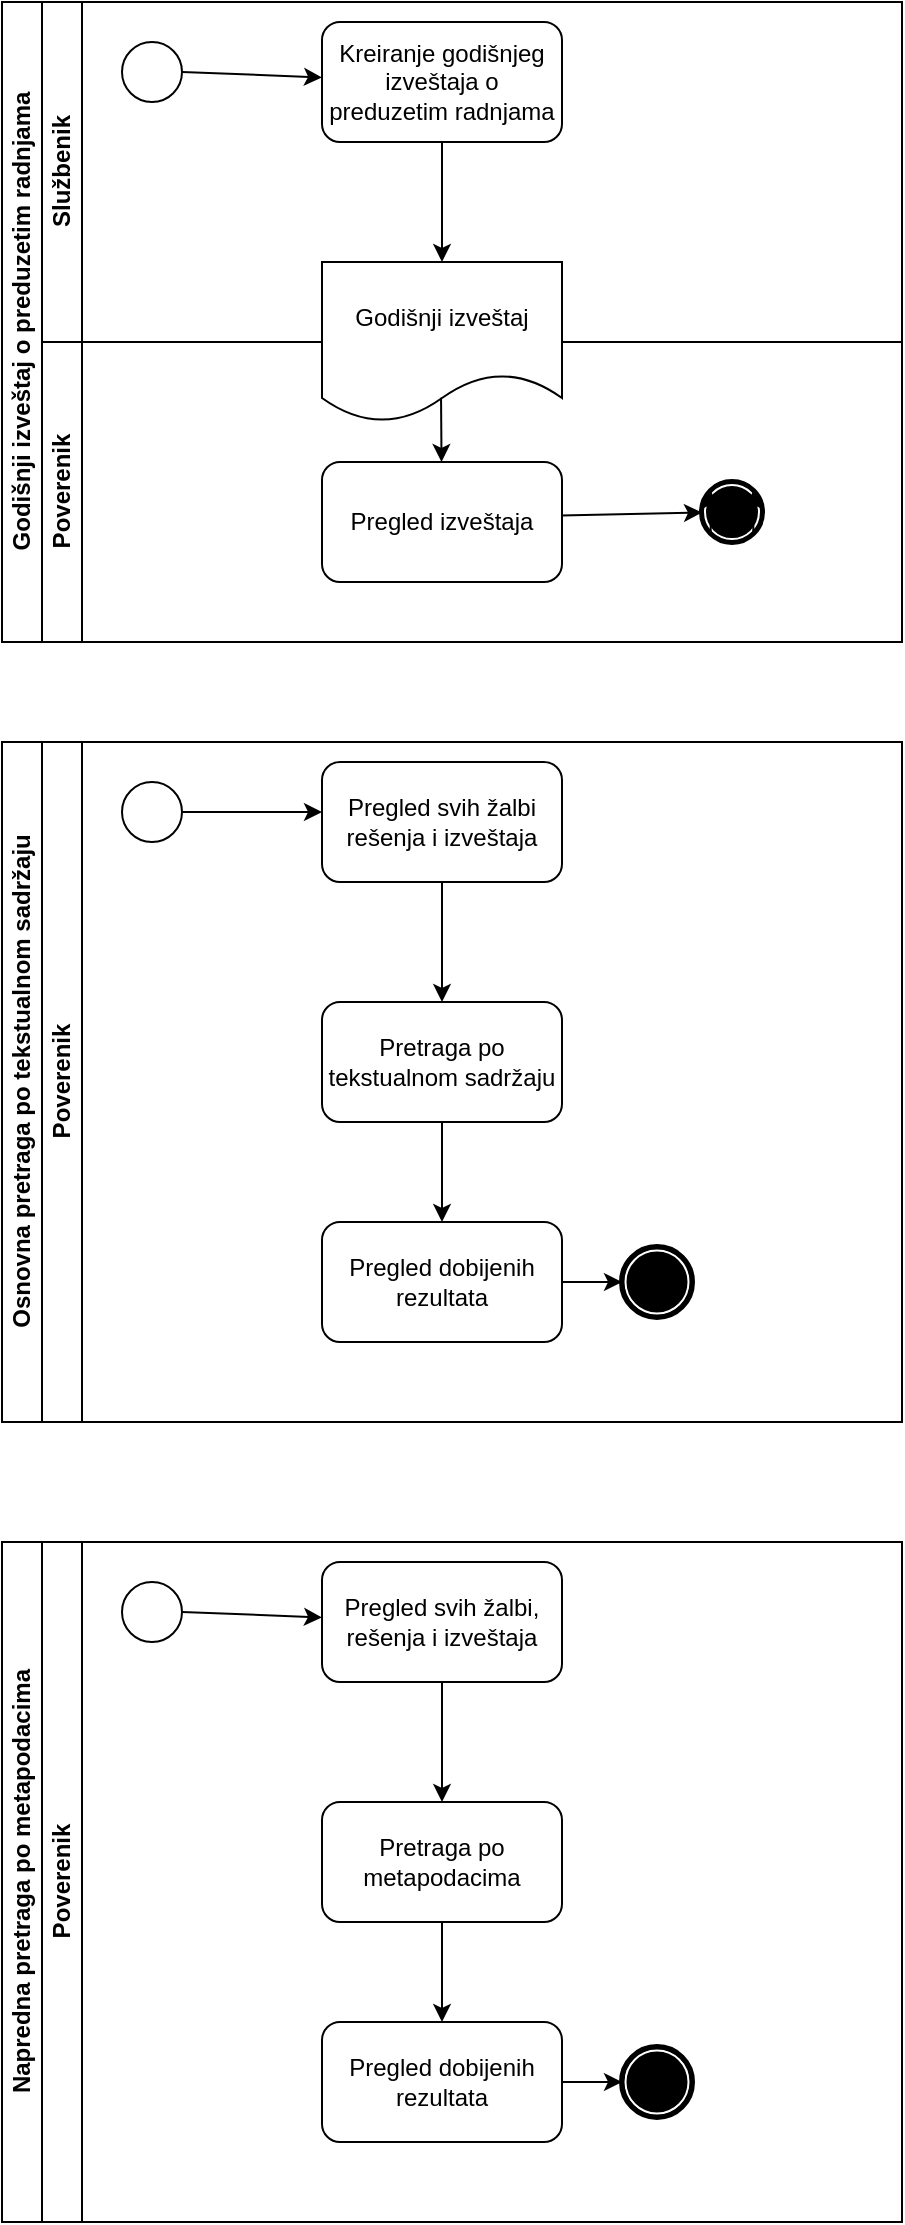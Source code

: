 <mxfile version="14.1.9" type="device"><diagram id="prtHgNgQTEPvFCAcTncT" name="Page-1"><mxGraphModel dx="1422" dy="765" grid="1" gridSize="10" guides="1" tooltips="1" connect="1" arrows="1" fold="1" page="1" pageScale="1" pageWidth="827" pageHeight="1169" math="0" shadow="0"><root><mxCell id="0"/><mxCell id="1" parent="0"/><mxCell id="djbORjWWgfF6yQTESyK5-1" value="Godišnji izveštaj o preduzetim radnjama" style="swimlane;html=1;childLayout=stackLayout;resizeParent=1;resizeParentMax=0;horizontal=0;startSize=20;horizontalStack=0;" vertex="1" parent="1"><mxGeometry x="120" y="80" width="450" height="320" as="geometry"/></mxCell><mxCell id="djbORjWWgfF6yQTESyK5-2" value="Službenik" style="swimlane;html=1;startSize=20;horizontal=0;" vertex="1" parent="djbORjWWgfF6yQTESyK5-1"><mxGeometry x="20" width="430" height="170" as="geometry"/></mxCell><mxCell id="djbORjWWgfF6yQTESyK5-3" value="" style="shape=mxgraph.bpmn.shape;html=1;verticalLabelPosition=bottom;labelBackgroundColor=#ffffff;verticalAlign=top;align=center;perimeter=ellipsePerimeter;outlineConnect=0;outline=standard;symbol=general;" vertex="1" parent="djbORjWWgfF6yQTESyK5-2"><mxGeometry x="40" y="20" width="30" height="30" as="geometry"/></mxCell><mxCell id="djbORjWWgfF6yQTESyK5-4" value="Kreiranje godišnjeg izveštaja o preduzetim radnjama" style="rounded=1;whiteSpace=wrap;html=1;" vertex="1" parent="djbORjWWgfF6yQTESyK5-2"><mxGeometry x="140" y="10" width="120" height="60" as="geometry"/></mxCell><mxCell id="djbORjWWgfF6yQTESyK5-14" value="" style="endArrow=classic;html=1;exitX=1;exitY=0.5;exitDx=0;exitDy=0;" edge="1" parent="djbORjWWgfF6yQTESyK5-2" source="djbORjWWgfF6yQTESyK5-3" target="djbORjWWgfF6yQTESyK5-4"><mxGeometry width="50" height="50" relative="1" as="geometry"><mxPoint x="260" y="230" as="sourcePoint"/><mxPoint x="150" y="125" as="targetPoint"/></mxGeometry></mxCell><mxCell id="djbORjWWgfF6yQTESyK5-5" value="Poverenik" style="swimlane;html=1;startSize=20;horizontal=0;" vertex="1" parent="djbORjWWgfF6yQTESyK5-1"><mxGeometry x="20" y="170" width="430" height="150" as="geometry"/></mxCell><mxCell id="djbORjWWgfF6yQTESyK5-6" value="Godišnji izveštaj" style="shape=document;whiteSpace=wrap;html=1;boundedLbl=1;" vertex="1" parent="djbORjWWgfF6yQTESyK5-5"><mxGeometry x="140" y="-40" width="120" height="80" as="geometry"/></mxCell><mxCell id="djbORjWWgfF6yQTESyK5-7" value="Pregled izveštaja" style="rounded=1;whiteSpace=wrap;html=1;" vertex="1" parent="djbORjWWgfF6yQTESyK5-5"><mxGeometry x="140" y="60" width="120" height="60" as="geometry"/></mxCell><mxCell id="djbORjWWgfF6yQTESyK5-8" value="" style="endArrow=classic;html=1;exitX=0.496;exitY=0.848;exitDx=0;exitDy=0;exitPerimeter=0;" edge="1" parent="djbORjWWgfF6yQTESyK5-5" source="djbORjWWgfF6yQTESyK5-6" target="djbORjWWgfF6yQTESyK5-7"><mxGeometry width="50" height="50" relative="1" as="geometry"><mxPoint x="250" y="70" as="sourcePoint"/><mxPoint x="300" y="20" as="targetPoint"/></mxGeometry></mxCell><mxCell id="djbORjWWgfF6yQTESyK5-9" value="" style="shape=mxgraph.bpmn.shape;html=1;verticalLabelPosition=bottom;labelBackgroundColor=#ffffff;verticalAlign=top;align=center;perimeter=ellipsePerimeter;outlineConnect=0;outline=end;symbol=terminate;" vertex="1" parent="djbORjWWgfF6yQTESyK5-5"><mxGeometry x="330" y="70" width="30" height="30" as="geometry"/></mxCell><mxCell id="djbORjWWgfF6yQTESyK5-10" value="" style="endArrow=classic;html=1;exitX=0.996;exitY=0.445;exitDx=0;exitDy=0;exitPerimeter=0;" edge="1" parent="djbORjWWgfF6yQTESyK5-5" source="djbORjWWgfF6yQTESyK5-7" target="djbORjWWgfF6yQTESyK5-9"><mxGeometry width="50" height="50" relative="1" as="geometry"><mxPoint x="250" y="70" as="sourcePoint"/><mxPoint x="300" y="20" as="targetPoint"/></mxGeometry></mxCell><mxCell id="djbORjWWgfF6yQTESyK5-11" style="edgeStyle=orthogonalEdgeStyle;rounded=0;orthogonalLoop=1;jettySize=auto;html=1;exitX=0.145;exitY=0.855;exitDx=0;exitDy=0;exitPerimeter=0;entryX=0.145;entryY=0.145;entryDx=0;entryDy=0;entryPerimeter=0;" edge="1" parent="djbORjWWgfF6yQTESyK5-5" source="djbORjWWgfF6yQTESyK5-9" target="djbORjWWgfF6yQTESyK5-9"><mxGeometry relative="1" as="geometry"/></mxCell><mxCell id="djbORjWWgfF6yQTESyK5-12" style="edgeStyle=orthogonalEdgeStyle;rounded=0;orthogonalLoop=1;jettySize=auto;html=1;exitX=0.855;exitY=0.855;exitDx=0;exitDy=0;exitPerimeter=0;entryX=0.855;entryY=0.145;entryDx=0;entryDy=0;entryPerimeter=0;" edge="1" parent="djbORjWWgfF6yQTESyK5-5" source="djbORjWWgfF6yQTESyK5-9" target="djbORjWWgfF6yQTESyK5-9"><mxGeometry relative="1" as="geometry"/></mxCell><mxCell id="djbORjWWgfF6yQTESyK5-13" value="" style="endArrow=classic;html=1;exitX=0.5;exitY=1;exitDx=0;exitDy=0;entryX=0.5;entryY=0;entryDx=0;entryDy=0;" edge="1" parent="djbORjWWgfF6yQTESyK5-1" source="djbORjWWgfF6yQTESyK5-4" target="djbORjWWgfF6yQTESyK5-6"><mxGeometry width="50" height="50" relative="1" as="geometry"><mxPoint x="270" y="110" as="sourcePoint"/><mxPoint x="320" y="60" as="targetPoint"/></mxGeometry></mxCell><mxCell id="djbORjWWgfF6yQTESyK5-15" value="Osnovna pretraga po tekstualnom sadržaju" style="swimlane;html=1;childLayout=stackLayout;resizeParent=1;resizeParentMax=0;horizontal=0;startSize=20;horizontalStack=0;" vertex="1" parent="1"><mxGeometry x="120" y="450" width="450" height="340" as="geometry"/></mxCell><mxCell id="djbORjWWgfF6yQTESyK5-16" value="Poverenik" style="swimlane;html=1;startSize=20;horizontal=0;" vertex="1" parent="djbORjWWgfF6yQTESyK5-15"><mxGeometry x="20" width="430" height="340" as="geometry"/></mxCell><mxCell id="djbORjWWgfF6yQTESyK5-17" value="" style="shape=mxgraph.bpmn.shape;html=1;verticalLabelPosition=bottom;labelBackgroundColor=#ffffff;verticalAlign=top;align=center;perimeter=ellipsePerimeter;outlineConnect=0;outline=standard;symbol=general;" vertex="1" parent="djbORjWWgfF6yQTESyK5-16"><mxGeometry x="40" y="20" width="30" height="30" as="geometry"/></mxCell><mxCell id="djbORjWWgfF6yQTESyK5-18" value="Pregled svih žalbi rešenja i izveštaja" style="rounded=1;whiteSpace=wrap;html=1;" vertex="1" parent="djbORjWWgfF6yQTESyK5-16"><mxGeometry x="140" y="10" width="120" height="60" as="geometry"/></mxCell><mxCell id="djbORjWWgfF6yQTESyK5-19" value="Pretraga po tekstualnom sadržaju" style="rounded=1;whiteSpace=wrap;html=1;" vertex="1" parent="djbORjWWgfF6yQTESyK5-16"><mxGeometry x="140" y="130" width="120" height="60" as="geometry"/></mxCell><mxCell id="djbORjWWgfF6yQTESyK5-20" value="Pregled dobijenih rezultata" style="rounded=1;whiteSpace=wrap;html=1;" vertex="1" parent="djbORjWWgfF6yQTESyK5-16"><mxGeometry x="140" y="240" width="120" height="60" as="geometry"/></mxCell><mxCell id="djbORjWWgfF6yQTESyK5-21" value="" style="endArrow=classic;html=1;entryX=0.5;entryY=0;entryDx=0;entryDy=0;" edge="1" parent="djbORjWWgfF6yQTESyK5-16" source="djbORjWWgfF6yQTESyK5-19" target="djbORjWWgfF6yQTESyK5-20"><mxGeometry width="50" height="50" relative="1" as="geometry"><mxPoint x="260" y="400" as="sourcePoint"/><mxPoint x="310" y="350" as="targetPoint"/></mxGeometry></mxCell><mxCell id="djbORjWWgfF6yQTESyK5-22" value="" style="shape=mxgraph.bpmn.shape;html=1;verticalLabelPosition=bottom;labelBackgroundColor=#ffffff;verticalAlign=top;align=center;perimeter=ellipsePerimeter;outlineConnect=0;outline=end;symbol=terminate;" vertex="1" parent="djbORjWWgfF6yQTESyK5-16"><mxGeometry x="290" y="252.5" width="35" height="35" as="geometry"/></mxCell><mxCell id="djbORjWWgfF6yQTESyK5-23" value="" style="endArrow=classic;html=1;exitX=1;exitY=0.5;exitDx=0;exitDy=0;" edge="1" parent="djbORjWWgfF6yQTESyK5-16" source="djbORjWWgfF6yQTESyK5-20" target="djbORjWWgfF6yQTESyK5-22"><mxGeometry width="50" height="50" relative="1" as="geometry"><mxPoint x="260" y="400" as="sourcePoint"/><mxPoint x="310" y="270" as="targetPoint"/></mxGeometry></mxCell><mxCell id="djbORjWWgfF6yQTESyK5-24" value="" style="endArrow=classic;html=1;exitX=1;exitY=0.5;exitDx=0;exitDy=0;" edge="1" parent="djbORjWWgfF6yQTESyK5-16" source="djbORjWWgfF6yQTESyK5-17"><mxGeometry width="50" height="50" relative="1" as="geometry"><mxPoint x="260" y="260" as="sourcePoint"/><mxPoint x="140" y="35" as="targetPoint"/></mxGeometry></mxCell><mxCell id="djbORjWWgfF6yQTESyK5-25" value="" style="endArrow=classic;html=1;exitX=0.5;exitY=1;exitDx=0;exitDy=0;entryX=0.5;entryY=0;entryDx=0;entryDy=0;" edge="1" parent="djbORjWWgfF6yQTESyK5-15" source="djbORjWWgfF6yQTESyK5-18"><mxGeometry width="50" height="50" relative="1" as="geometry"><mxPoint x="270" y="110" as="sourcePoint"/><mxPoint x="220" y="130" as="targetPoint"/></mxGeometry></mxCell><mxCell id="djbORjWWgfF6yQTESyK5-26" value="Napredna pretraga po metapodacima" style="swimlane;html=1;childLayout=stackLayout;resizeParent=1;resizeParentMax=0;horizontal=0;startSize=20;horizontalStack=0;" vertex="1" parent="1"><mxGeometry x="120" y="850" width="450" height="340" as="geometry"/></mxCell><mxCell id="djbORjWWgfF6yQTESyK5-27" value="Poverenik" style="swimlane;html=1;startSize=20;horizontal=0;" vertex="1" parent="djbORjWWgfF6yQTESyK5-26"><mxGeometry x="20" width="430" height="340" as="geometry"/></mxCell><mxCell id="djbORjWWgfF6yQTESyK5-28" value="" style="shape=mxgraph.bpmn.shape;html=1;verticalLabelPosition=bottom;labelBackgroundColor=#ffffff;verticalAlign=top;align=center;perimeter=ellipsePerimeter;outlineConnect=0;outline=standard;symbol=general;" vertex="1" parent="djbORjWWgfF6yQTESyK5-27"><mxGeometry x="40" y="20" width="30" height="30" as="geometry"/></mxCell><mxCell id="djbORjWWgfF6yQTESyK5-29" value="Pregled svih žalbi, rešenja i izveštaja" style="rounded=1;whiteSpace=wrap;html=1;" vertex="1" parent="djbORjWWgfF6yQTESyK5-27"><mxGeometry x="140" y="10" width="120" height="60" as="geometry"/></mxCell><mxCell id="djbORjWWgfF6yQTESyK5-30" value="Pretraga po metapodacima" style="rounded=1;whiteSpace=wrap;html=1;" vertex="1" parent="djbORjWWgfF6yQTESyK5-27"><mxGeometry x="140" y="130" width="120" height="60" as="geometry"/></mxCell><mxCell id="djbORjWWgfF6yQTESyK5-31" value="Pregled dobijenih rezultata" style="rounded=1;whiteSpace=wrap;html=1;" vertex="1" parent="djbORjWWgfF6yQTESyK5-27"><mxGeometry x="140" y="240" width="120" height="60" as="geometry"/></mxCell><mxCell id="djbORjWWgfF6yQTESyK5-32" value="" style="endArrow=classic;html=1;entryX=0.5;entryY=0;entryDx=0;entryDy=0;" edge="1" parent="djbORjWWgfF6yQTESyK5-27" source="djbORjWWgfF6yQTESyK5-30" target="djbORjWWgfF6yQTESyK5-31"><mxGeometry width="50" height="50" relative="1" as="geometry"><mxPoint x="260" y="400" as="sourcePoint"/><mxPoint x="310" y="350" as="targetPoint"/></mxGeometry></mxCell><mxCell id="djbORjWWgfF6yQTESyK5-33" value="" style="shape=mxgraph.bpmn.shape;html=1;verticalLabelPosition=bottom;labelBackgroundColor=#ffffff;verticalAlign=top;align=center;perimeter=ellipsePerimeter;outlineConnect=0;outline=end;symbol=terminate;" vertex="1" parent="djbORjWWgfF6yQTESyK5-27"><mxGeometry x="290" y="252.5" width="35" height="35" as="geometry"/></mxCell><mxCell id="djbORjWWgfF6yQTESyK5-34" value="" style="endArrow=classic;html=1;exitX=1;exitY=0.5;exitDx=0;exitDy=0;" edge="1" parent="djbORjWWgfF6yQTESyK5-27" source="djbORjWWgfF6yQTESyK5-31" target="djbORjWWgfF6yQTESyK5-33"><mxGeometry width="50" height="50" relative="1" as="geometry"><mxPoint x="260" y="400" as="sourcePoint"/><mxPoint x="310" y="270" as="targetPoint"/></mxGeometry></mxCell><mxCell id="djbORjWWgfF6yQTESyK5-35" value="" style="endArrow=classic;html=1;exitX=1;exitY=0.5;exitDx=0;exitDy=0;" edge="1" parent="djbORjWWgfF6yQTESyK5-27" source="djbORjWWgfF6yQTESyK5-28" target="djbORjWWgfF6yQTESyK5-29"><mxGeometry width="50" height="50" relative="1" as="geometry"><mxPoint x="270" y="20" as="sourcePoint"/><mxPoint x="320" y="-30" as="targetPoint"/></mxGeometry></mxCell><mxCell id="djbORjWWgfF6yQTESyK5-36" value="" style="endArrow=classic;html=1;exitX=0.5;exitY=1;exitDx=0;exitDy=0;entryX=0.5;entryY=0;entryDx=0;entryDy=0;" edge="1" parent="djbORjWWgfF6yQTESyK5-26" source="djbORjWWgfF6yQTESyK5-29"><mxGeometry width="50" height="50" relative="1" as="geometry"><mxPoint x="270" y="110" as="sourcePoint"/><mxPoint x="220" y="130" as="targetPoint"/></mxGeometry></mxCell></root></mxGraphModel></diagram></mxfile>